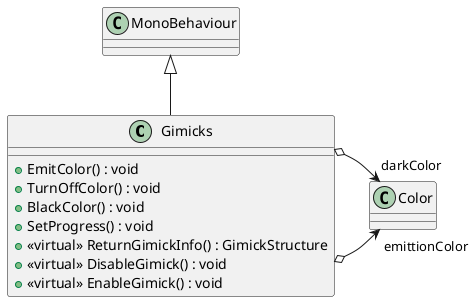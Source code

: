 @startuml
class Gimicks {
    + EmitColor() : void
    + TurnOffColor() : void
    + BlackColor() : void
    + SetProgress() : void
    + <<virtual>> ReturnGimickInfo() : GimickStructure
    + <<virtual>> DisableGimick() : void
    + <<virtual>> EnableGimick() : void
}
MonoBehaviour <|-- Gimicks
Gimicks o-> "emittionColor" Color
Gimicks o-> "darkColor" Color
@enduml
